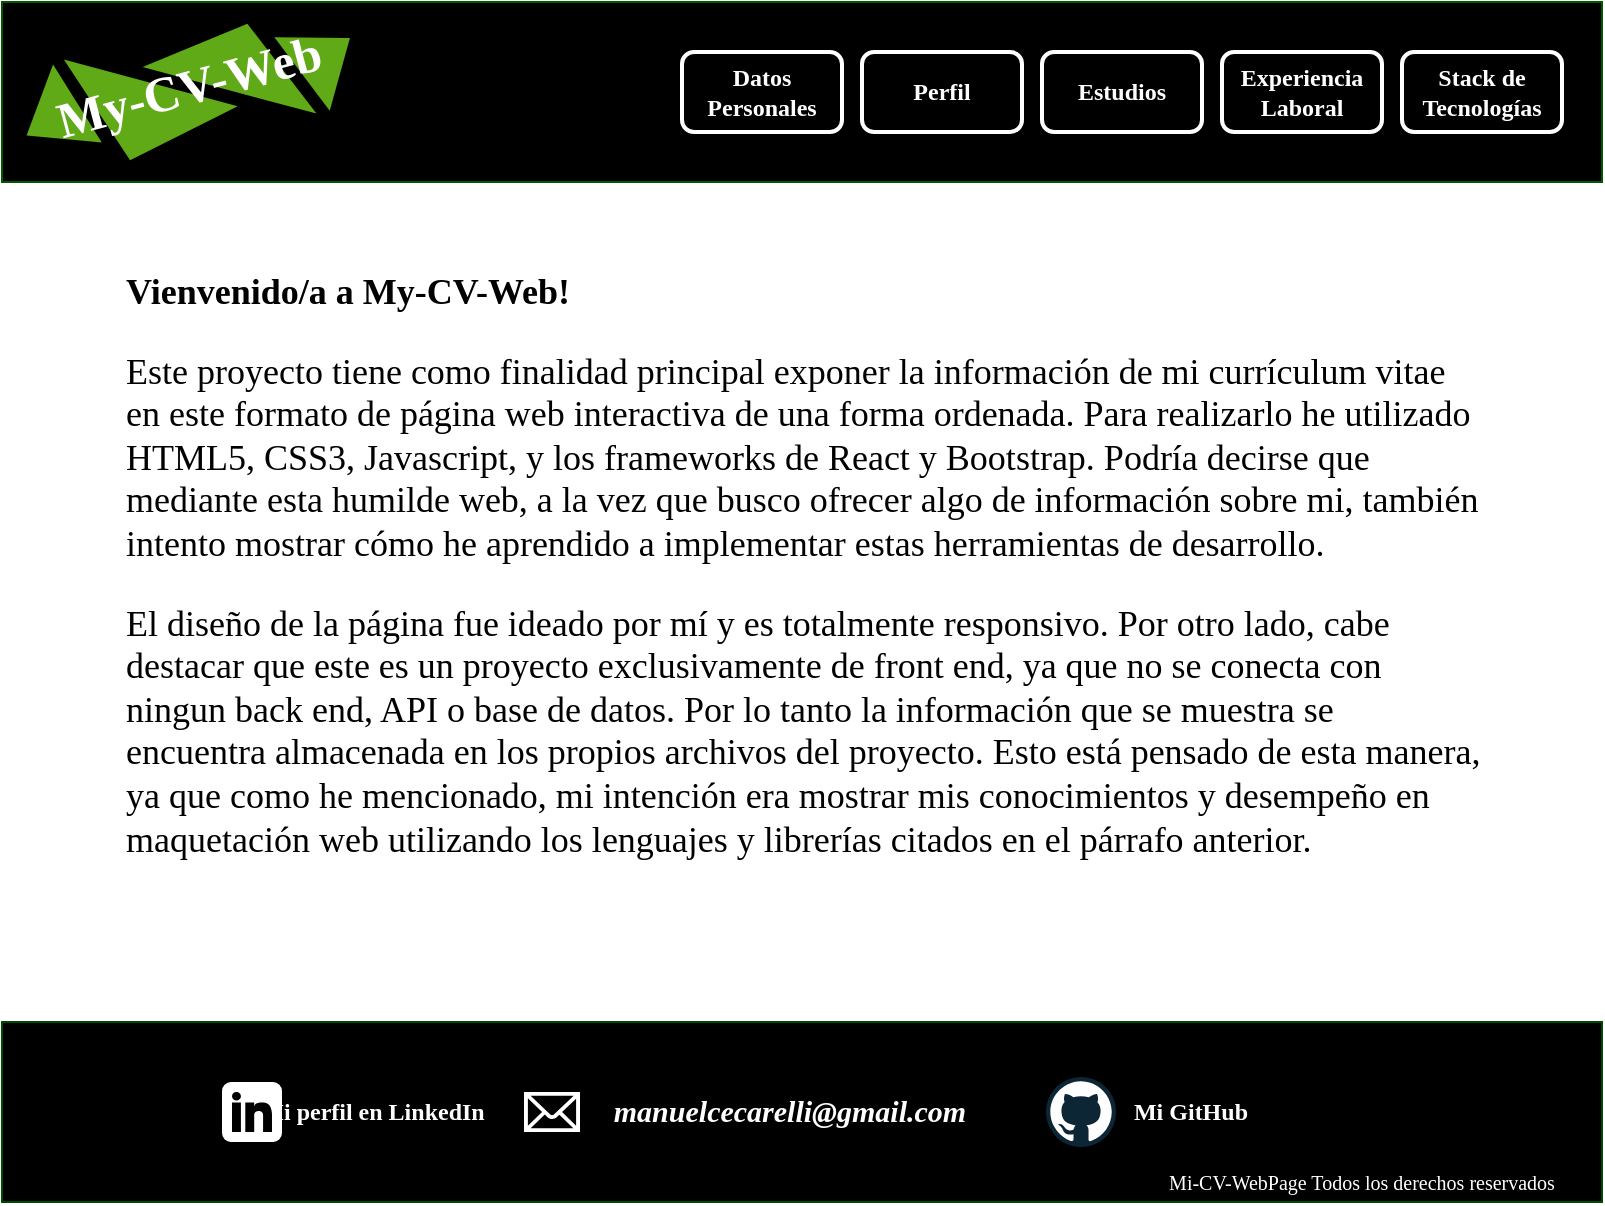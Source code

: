 <mxfile version="24.7.17" pages="6">
  <diagram name="HomePage" id="vdj_Wf2KliEJe224oOAe">
    <mxGraphModel dx="1100" dy="650" grid="1" gridSize="10" guides="1" tooltips="1" connect="1" arrows="1" fold="1" page="1" pageScale="1" pageWidth="800" pageHeight="600" math="0" shadow="0">
      <root>
        <mxCell id="0" />
        <mxCell id="1" parent="0" />
        <mxCell id="nbkv3LNjCoqA7dVcsf3F-15" value="" style="rounded=1;whiteSpace=wrap;html=1;fillColor=default;fontColor=#333333;strokeColor=none;" parent="1" vertex="1">
          <mxGeometry width="800" height="600" as="geometry" />
        </mxCell>
        <mxCell id="nbkv3LNjCoqA7dVcsf3F-1" value="" style="rounded=0;whiteSpace=wrap;html=1;fillColor=#000000;strokeColor=#005700;fontColor=#ffffff;" parent="1" vertex="1">
          <mxGeometry width="800" height="90" as="geometry" />
        </mxCell>
        <mxCell id="nbkv3LNjCoqA7dVcsf3F-2" value="" style="rounded=0;whiteSpace=wrap;html=1;fillColor=#000000;fontColor=#ffffff;strokeColor=#004a00;" parent="1" vertex="1">
          <mxGeometry y="510" width="800" height="90" as="geometry" />
        </mxCell>
        <mxCell id="nbkv3LNjCoqA7dVcsf3F-5" value="Perfil" style="rounded=1;whiteSpace=wrap;html=1;fillColor=#000000;strokeColor=#FFFFFF;fontStyle=1;fontSize=12;fontColor=#FFFFFF;shadow=0;strokeWidth=2;align=center;verticalAlign=middle;fontFamily=Comic Sans MS;" parent="1" vertex="1">
          <mxGeometry x="430" y="25" width="80" height="40" as="geometry" />
        </mxCell>
        <mxCell id="nbkv3LNjCoqA7dVcsf3F-7" value="Estudios" style="rounded=1;whiteSpace=wrap;html=1;fillColor=#000000;strokeColor=#FFFFFF;shadow=0;strokeWidth=2;align=center;verticalAlign=middle;fontFamily=Comic Sans MS;fontSize=12;fontColor=#FFFFFF;fontStyle=1;" parent="1" vertex="1">
          <mxGeometry x="520" y="25" width="80" height="40" as="geometry" />
        </mxCell>
        <mxCell id="nbkv3LNjCoqA7dVcsf3F-8" value="Experiencia Laboral" style="rounded=1;whiteSpace=wrap;html=1;fillColor=#000000;strokeColor=#FFFFFF;shadow=0;strokeWidth=2;align=center;verticalAlign=middle;fontFamily=Comic Sans MS;fontSize=12;fontColor=#FFFFFF;fontStyle=1;" parent="1" vertex="1">
          <mxGeometry x="610" y="25" width="80" height="40" as="geometry" />
        </mxCell>
        <mxCell id="nbkv3LNjCoqA7dVcsf3F-9" value="Stack de Tecnologías" style="rounded=1;whiteSpace=wrap;html=1;fillColor=#000000;strokeColor=#FFFFFF;shadow=0;strokeWidth=2;align=center;verticalAlign=middle;fontFamily=Comic Sans MS;fontSize=12;fontColor=#FFFFFF;fontStyle=1;" parent="1" vertex="1">
          <mxGeometry x="700" y="25" width="80" height="40" as="geometry" />
        </mxCell>
        <mxCell id="nbkv3LNjCoqA7dVcsf3F-13" value="Mi perfil en LinkedIn" style="text;html=1;align=center;verticalAlign=middle;whiteSpace=wrap;rounded=0;fontColor=#FFFFFF;fontStyle=1;fontFamily=Comic Sans MS;" parent="1" vertex="1">
          <mxGeometry x="128" y="540" width="115" height="30" as="geometry" />
        </mxCell>
        <mxCell id="nbkv3LNjCoqA7dVcsf3F-14" value="Datos Personales" style="rounded=1;whiteSpace=wrap;html=1;fillColor=#000000;strokeColor=#FFFFFF;shadow=0;strokeWidth=2;fontColor=#FFFFFF;align=center;verticalAlign=middle;fontFamily=Comic Sans MS;fontSize=12;fontStyle=1;" parent="1" vertex="1">
          <mxGeometry x="340" y="25" width="80" height="40" as="geometry" />
        </mxCell>
        <mxCell id="nbkv3LNjCoqA7dVcsf3F-18" value="&lt;font style=&quot;font-size: 10px;&quot; face=&quot;Comic Sans MS&quot;&gt;Mi-CV-WebPage Todos los derechos reservados&lt;/font&gt;" style="text;html=1;align=center;verticalAlign=middle;whiteSpace=wrap;rounded=0;fontColor=#FFFFFF;fontSize=10;" parent="1" vertex="1">
          <mxGeometry x="560" y="580" width="240" height="20" as="geometry" />
        </mxCell>
        <mxCell id="pDgn8RrVCv1QIOO_gYiv-16" value="&lt;span style=&quot;font-size: 15px; font-style: italic; text-align: left;&quot;&gt;manuelcecarelli@gmail.com&lt;/span&gt;" style="text;html=1;align=center;verticalAlign=middle;whiteSpace=wrap;rounded=0;fontStyle=1;fontSize=14;fontColor=#FFFFFF;fontFamily=Comic Sans MS;" parent="1" vertex="1">
          <mxGeometry x="319" y="540" width="150" height="30" as="geometry" />
        </mxCell>
        <mxCell id="pDgn8RrVCv1QIOO_gYiv-54" value="" style="shape=mxgraph.signs.tech.mail;html=1;pointerEvents=1;fillColor=#FFFFFF;strokeColor=none;verticalLabelPosition=bottom;verticalAlign=top;align=center;" parent="1" vertex="1">
          <mxGeometry x="261" y="545" width="28" height="20" as="geometry" />
        </mxCell>
        <mxCell id="pDgn8RrVCv1QIOO_gYiv-57" value="" style="rounded=1;whiteSpace=wrap;html=1;strokeColor=none;" parent="1" vertex="1">
          <mxGeometry x="110" y="540" width="30" height="30" as="geometry" />
        </mxCell>
        <mxCell id="pDgn8RrVCv1QIOO_gYiv-56" value="" style="dashed=0;outlineConnect=0;html=1;align=center;labelPosition=center;verticalLabelPosition=bottom;verticalAlign=top;shape=mxgraph.weblogos.linkedin;fillColor=#000000;gradientColor=none;fontColor=#FFFFFF;" parent="1" vertex="1">
          <mxGeometry x="115" y="545.0" width="20" height="20" as="geometry" />
        </mxCell>
        <mxCell id="pDgn8RrVCv1QIOO_gYiv-58" value="" style="dashed=0;outlineConnect=0;html=1;align=center;labelPosition=center;verticalLabelPosition=bottom;verticalAlign=top;shape=mxgraph.weblogos.github;fillColor=#99FF99;strokeColor=none;gradientColor=none;fontColor=default;" parent="1" vertex="1">
          <mxGeometry x="522" y="537.5" width="35" height="35" as="geometry" />
        </mxCell>
        <mxCell id="pDgn8RrVCv1QIOO_gYiv-59" value="Mi GitHub" style="text;html=1;align=center;verticalAlign=middle;whiteSpace=wrap;rounded=0;fontColor=#FFFFFF;fontStyle=1;fontFamily=Comic Sans MS;" parent="1" vertex="1">
          <mxGeometry x="537" y="540" width="115" height="30" as="geometry" />
        </mxCell>
        <mxCell id="iNBLGsxZze2PderseHEZ-3" value="&lt;h1 style=&quot;margin-top: 0px; font-size: 18px;&quot;&gt;Vienvenido/a a My-CV-Web!&lt;/h1&gt;&lt;p style=&quot;font-size: 18px;&quot;&gt;Este proyecto tiene como finalidad principal exponer la información de mi currículum vitae en este formato de página web interactiva de una forma ordenada. Para realizarlo he utilizado HTML5, CSS3, Javascript, y los frameworks de React y Bootstrap. Podría decirse que mediante esta humilde web, a la vez que busco ofrecer algo de información sobre mi, también intento mostrar cómo he aprendido a implementar estas herramientas de desarrollo.&lt;/p&gt;&lt;p style=&quot;font-size: 18px;&quot;&gt;El diseño de la página fue ideado por mí y es totalmente responsivo. Por otro lado, cabe destacar que este es un proyecto exclusivamente de front end, ya que no se conecta con ningun back end, API o base de datos. Por lo tanto la información que se muestra se encuentra almacenada en los propios archivos del proyecto. Esto está pensado de esta manera, ya que como he mencionado, mi intención era mostrar mis conocimientos y desempeño en maquetación web utilizando los lenguajes y librerías citados en el párrafo anterior.&lt;br&gt;&lt;br&gt;&lt;/p&gt;" style="text;html=1;whiteSpace=wrap;overflow=hidden;rounded=0;fontFamily=Comic Sans MS;fontColor=#000000;fontSize=18;" parent="1" vertex="1">
          <mxGeometry x="60" y="128" width="680" height="345" as="geometry" />
        </mxCell>
        <mxCell id="iNBLGsxZze2PderseHEZ-4" value="" style="triangle;whiteSpace=wrap;html=1;rotation=15;direction=south;strokeColor=none;fillColor=#60a917;" parent="1" vertex="1">
          <mxGeometry x="24.22" y="39.75" width="90" height="40" as="geometry" />
        </mxCell>
        <mxCell id="iNBLGsxZze2PderseHEZ-5" value="" style="triangle;whiteSpace=wrap;html=1;rotation=195;direction=south;strokeColor=none;fillColor=#60a917;" parent="1" vertex="1">
          <mxGeometry x="73.22" y="10.25" width="90" height="34.5" as="geometry" />
        </mxCell>
        <mxCell id="iNBLGsxZze2PderseHEZ-6" value="" style="triangle;whiteSpace=wrap;html=1;rotation=323;strokeColor=none;fillColor=#60a917;" parent="1" vertex="1">
          <mxGeometry x="146.99" y="4.01" width="30" height="46" as="geometry" />
        </mxCell>
        <mxCell id="iNBLGsxZze2PderseHEZ-7" value="" style="triangle;whiteSpace=wrap;html=1;rotation=148;strokeColor=none;fillColor=#60a917;" parent="1" vertex="1">
          <mxGeometry x="10" y="35.75" width="30" height="46" as="geometry" />
        </mxCell>
        <mxCell id="nbkv3LNjCoqA7dVcsf3F-19" value="My-CV-Web" style="text;align=center;verticalAlign=middle;rounded=0;fontColor=#FFFFFF;fontStyle=1;fontSize=25;rotation=345;labelBorderColor=none;textShadow=0;whiteSpace=wrap;html=1;fontFamily=Comic Sans MS;" parent="1" vertex="1">
          <mxGeometry x="15.29" y="26.84" width="156.56" height="30" as="geometry" />
        </mxCell>
      </root>
    </mxGraphModel>
  </diagram>
  <diagram id="Y1LbjN7XekUaAh2--s9N" name="PersonalData">
    <mxGraphModel dx="1100" dy="650" grid="1" gridSize="10" guides="1" tooltips="1" connect="1" arrows="1" fold="1" page="1" pageScale="1" pageWidth="800" pageHeight="600" math="0" shadow="0">
      <root>
        <mxCell id="0" />
        <mxCell id="1" parent="0" />
        <mxCell id="PyN0-543C15goKwfpfFA-1" value="" style="rounded=1;whiteSpace=wrap;html=1;fillColor=default;fontColor=#333333;strokeColor=none;" vertex="1" parent="1">
          <mxGeometry width="800" height="600" as="geometry" />
        </mxCell>
        <mxCell id="PyN0-543C15goKwfpfFA-2" value="" style="rounded=1;whiteSpace=wrap;html=1;arcSize=5;fillColor=#FFFFFF;strokeColor=none;gradientColor=#000000;gradientDirection=west;rotation=0;" vertex="1" parent="1">
          <mxGeometry x="22.44" y="110" width="777.56" height="380" as="geometry" />
        </mxCell>
        <mxCell id="PyN0-543C15goKwfpfFA-3" value="" style="rounded=0;whiteSpace=wrap;html=1;fillColor=#000000;strokeColor=#005700;fontColor=#ffffff;" vertex="1" parent="1">
          <mxGeometry width="800" height="90" as="geometry" />
        </mxCell>
        <mxCell id="PyN0-543C15goKwfpfFA-4" value="" style="rounded=0;whiteSpace=wrap;html=1;fillColor=#000000;fontColor=#ffffff;strokeColor=#004a00;" vertex="1" parent="1">
          <mxGeometry y="510" width="800" height="90" as="geometry" />
        </mxCell>
        <mxCell id="PyN0-543C15goKwfpfFA-5" value="Perfil" style="rounded=1;whiteSpace=wrap;html=1;fillColor=#000000;strokeColor=#FFFFFF;fontStyle=1;fontSize=12;fontColor=#FFFFFF;shadow=0;strokeWidth=2;align=center;verticalAlign=middle;fontFamily=Comic Sans MS;" vertex="1" parent="1">
          <mxGeometry x="430" y="25" width="80" height="40" as="geometry" />
        </mxCell>
        <mxCell id="PyN0-543C15goKwfpfFA-6" value="Estudios" style="rounded=1;whiteSpace=wrap;html=1;fillColor=#000000;strokeColor=#FFFFFF;shadow=0;strokeWidth=2;align=center;verticalAlign=middle;fontFamily=Comic Sans MS;fontSize=12;fontColor=#FFFFFF;fontStyle=1;" vertex="1" parent="1">
          <mxGeometry x="520" y="25" width="80" height="40" as="geometry" />
        </mxCell>
        <mxCell id="PyN0-543C15goKwfpfFA-7" value="Experiencia Laboral" style="rounded=1;whiteSpace=wrap;html=1;fillColor=#000000;strokeColor=#FFFFFF;shadow=0;strokeWidth=2;align=center;verticalAlign=middle;fontFamily=Comic Sans MS;fontSize=12;fontColor=#FFFFFF;fontStyle=1;" vertex="1" parent="1">
          <mxGeometry x="610" y="25" width="80" height="40" as="geometry" />
        </mxCell>
        <mxCell id="PyN0-543C15goKwfpfFA-8" value="Stack de Tecnologías" style="rounded=1;whiteSpace=wrap;html=1;fillColor=#000000;strokeColor=#FFFFFF;shadow=0;strokeWidth=2;align=center;verticalAlign=middle;fontFamily=Comic Sans MS;fontSize=12;fontColor=#FFFFFF;fontStyle=1;" vertex="1" parent="1">
          <mxGeometry x="700" y="25" width="80" height="40" as="geometry" />
        </mxCell>
        <mxCell id="PyN0-543C15goKwfpfFA-9" value="Mi perfil en LinkedIn" style="text;html=1;align=center;verticalAlign=middle;whiteSpace=wrap;rounded=0;fontColor=#FFFFFF;fontStyle=1;fontFamily=Comic Sans MS;" vertex="1" parent="1">
          <mxGeometry x="128" y="540" width="115" height="30" as="geometry" />
        </mxCell>
        <mxCell id="PyN0-543C15goKwfpfFA-10" value="Datos Personales" style="rounded=1;whiteSpace=wrap;html=1;fillColor=#CCCCCC;strokeColor=#CCCCCC;shadow=0;strokeWidth=2;fontColor=#000000;align=center;verticalAlign=middle;fontFamily=Comic Sans MS;fontSize=12;fontStyle=1;" vertex="1" parent="1">
          <mxGeometry x="340" y="25" width="80" height="40" as="geometry" />
        </mxCell>
        <mxCell id="PyN0-543C15goKwfpfFA-11" value="" style="rounded=1;whiteSpace=wrap;html=1;fillColor=#f5f5f5;fontColor=#333333;strokeColor=#f5f5f5;arcSize=15;" vertex="1" parent="1">
          <mxGeometry x="53" y="135" width="200" height="200" as="geometry" />
        </mxCell>
        <mxCell id="PyN0-543C15goKwfpfFA-12" value="FOTO" style="rounded=1;whiteSpace=wrap;html=1;fontStyle=1;fontSize=14;arcSize=12;strokeColor=#000000;" vertex="1" parent="1">
          <mxGeometry x="63" y="145" width="180" height="180" as="geometry" />
        </mxCell>
        <mxCell id="PyN0-543C15goKwfpfFA-13" value="Manuel Osvaldo Cecarelli" style="text;html=1;align=center;verticalAlign=middle;whiteSpace=wrap;rounded=0;fontStyle=3;fontSize=25;fontColor=#FFFFFF;textShadow=1;fontFamily=Comic Sans MS;" vertex="1" parent="1">
          <mxGeometry x="32.44" y="353" width="235.12" height="40" as="geometry" />
        </mxCell>
        <mxCell id="PyN0-543C15goKwfpfFA-14" value="Desarrollador Full Stack Jr" style="text;html=1;align=center;verticalAlign=middle;whiteSpace=wrap;rounded=0;fontStyle=3;fontSize=20;textShadow=1;fontColor=#FFFFFF;fontFamily=Comic Sans MS;" vertex="1" parent="1">
          <mxGeometry x="79" y="420" width="140" height="30" as="geometry" />
        </mxCell>
        <mxCell id="PyN0-543C15goKwfpfFA-15" value="Fecha de Nacimiento:" style="text;align=left;verticalAlign=middle;rounded=0;fontStyle=3;fontSize=18;fontColor=#FFFFFF;fillColor=none;fillStyle=auto;gradientColor=default;labelBorderColor=none;labelBackgroundColor=none;textShadow=1;whiteSpace=wrap;html=1;spacingTop=0;spacing=2;spacingLeft=0;horizontal=1;fontFamily=Comic Sans MS;" vertex="1" parent="1">
          <mxGeometry x="334" y="133" width="200" height="30" as="geometry" />
        </mxCell>
        <mxCell id="PyN0-543C15goKwfpfFA-16" value="Estado Civil:" style="text;html=1;align=left;verticalAlign=middle;whiteSpace=wrap;rounded=0;fontStyle=3;fontSize=18;fontColor=#FFFFFF;textShadow=1;fontFamily=Comic Sans MS;" vertex="1" parent="1">
          <mxGeometry x="334" y="173" width="120" height="30" as="geometry" />
        </mxCell>
        <mxCell id="PyN0-543C15goKwfpfFA-17" value="Localidad:" style="text;html=1;align=left;verticalAlign=middle;whiteSpace=wrap;rounded=0;fontStyle=3;fontSize=18;fontColor=#FFFFFF;textShadow=1;fontFamily=Comic Sans MS;" vertex="1" parent="1">
          <mxGeometry x="334" y="213" width="110" height="30" as="geometry" />
        </mxCell>
        <mxCell id="PyN0-543C15goKwfpfFA-18" value="Dosponibilidad:" style="text;html=1;align=left;verticalAlign=middle;whiteSpace=wrap;rounded=0;fontStyle=3;fontSize=18;fontColor=#FFFFFF;textShadow=1;fontFamily=Comic Sans MS;" vertex="1" parent="1">
          <mxGeometry x="334" y="253" width="150" height="30" as="geometry" />
        </mxCell>
        <mxCell id="PyN0-543C15goKwfpfFA-19" value="Teléfono:" style="text;html=1;align=left;verticalAlign=middle;whiteSpace=wrap;rounded=0;fontStyle=3;fontSize=18;fontColor=#FFFFFF;textShadow=1;fontFamily=Comic Sans MS;" vertex="1" parent="1">
          <mxGeometry x="334" y="328" width="100" height="30" as="geometry" />
        </mxCell>
        <mxCell id="PyN0-543C15goKwfpfFA-20" value="E-mail:" style="text;html=1;align=left;verticalAlign=middle;whiteSpace=wrap;rounded=0;fontStyle=3;fontSize=18;fontColor=#FFFFFF;textShadow=1;fontFamily=Comic Sans MS;" vertex="1" parent="1">
          <mxGeometry x="334" y="360" width="80" height="30" as="geometry" />
        </mxCell>
        <mxCell id="PyN0-543C15goKwfpfFA-21" value="LinkedIn:" style="text;align=left;verticalAlign=middle;rounded=0;fontStyle=3;fontSize=18;fontColor=#FFFFFF;fillColor=none;fillStyle=auto;gradientColor=default;labelBorderColor=none;labelBackgroundColor=none;textShadow=1;whiteSpace=wrap;html=1;spacingTop=0;spacing=2;spacingLeft=0;horizontal=1;fontFamily=Comic Sans MS;" vertex="1" parent="1">
          <mxGeometry x="334" y="400" width="90" height="30" as="geometry" />
        </mxCell>
        <mxCell id="PyN0-543C15goKwfpfFA-22" value="&lt;span style=&quot;font-size: 15px; font-style: italic; text-align: left;&quot;&gt;manuelcecarelli@gmail.com&lt;/span&gt;" style="text;html=1;align=center;verticalAlign=middle;whiteSpace=wrap;rounded=0;fontStyle=1;fontSize=14;fontColor=#FFFFFF;fontFamily=Comic Sans MS;" vertex="1" parent="1">
          <mxGeometry x="319" y="540" width="150" height="30" as="geometry" />
        </mxCell>
        <mxCell id="PyN0-543C15goKwfpfFA-23" value="" style="rounded=1;whiteSpace=wrap;html=1;arcSize=50;strokeWidth=0;strokeColor=#FFFFFF;opacity=75;" vertex="1" parent="1">
          <mxGeometry x="284" y="130" width="5" height="340" as="geometry" />
        </mxCell>
        <mxCell id="PyN0-543C15goKwfpfFA-24" value="" style="ellipse;whiteSpace=wrap;html=1;aspect=fixed;strokeColor=none;strokeWidth=0;fillColor=#60a917;" vertex="1" parent="1">
          <mxGeometry x="319" y="143" width="10" height="10" as="geometry" />
        </mxCell>
        <mxCell id="PyN0-543C15goKwfpfFA-25" value="" style="ellipse;whiteSpace=wrap;html=1;aspect=fixed;strokeColor=none;strokeWidth=0;fillColor=#60a917;" vertex="1" parent="1">
          <mxGeometry x="319" y="183" width="10" height="10" as="geometry" />
        </mxCell>
        <mxCell id="PyN0-543C15goKwfpfFA-26" value="" style="ellipse;whiteSpace=wrap;html=1;aspect=fixed;strokeColor=none;strokeWidth=0;fillColor=#60a917;" vertex="1" parent="1">
          <mxGeometry x="319" y="223" width="10" height="10" as="geometry" />
        </mxCell>
        <mxCell id="PyN0-543C15goKwfpfFA-27" value="" style="ellipse;whiteSpace=wrap;html=1;aspect=fixed;strokeColor=none;strokeWidth=0;fillColor=#60a917;" vertex="1" parent="1">
          <mxGeometry x="319" y="263" width="10" height="10" as="geometry" />
        </mxCell>
        <mxCell id="PyN0-543C15goKwfpfFA-28" value="" style="ellipse;whiteSpace=wrap;html=1;aspect=fixed;strokeColor=none;strokeWidth=0;fillColor=#60a917;" vertex="1" parent="1">
          <mxGeometry x="319" y="338" width="10" height="10" as="geometry" />
        </mxCell>
        <mxCell id="PyN0-543C15goKwfpfFA-29" value="" style="ellipse;whiteSpace=wrap;html=1;aspect=fixed;strokeColor=none;strokeWidth=0;fillColor=#60a917;" vertex="1" parent="1">
          <mxGeometry x="319" y="370" width="10" height="10" as="geometry" />
        </mxCell>
        <mxCell id="PyN0-543C15goKwfpfFA-30" value="" style="ellipse;whiteSpace=wrap;html=1;aspect=fixed;strokeColor=none;strokeWidth=0;fillColor=#60a917;" vertex="1" parent="1">
          <mxGeometry x="319" y="410" width="10" height="10" as="geometry" />
        </mxCell>
        <mxCell id="PyN0-543C15goKwfpfFA-31" value="GitHub:" style="text;align=left;verticalAlign=middle;rounded=0;fontStyle=3;fontSize=18;fontColor=#FFFFFF;fillColor=none;fillStyle=auto;gradientColor=default;labelBorderColor=none;labelBackgroundColor=none;textShadow=1;whiteSpace=wrap;html=1;spacingTop=0;spacing=2;spacingLeft=0;horizontal=1;fontFamily=Comic Sans MS;" vertex="1" parent="1">
          <mxGeometry x="334" y="440" width="80" height="30" as="geometry" />
        </mxCell>
        <mxCell id="PyN0-543C15goKwfpfFA-32" value="" style="ellipse;whiteSpace=wrap;html=1;aspect=fixed;strokeColor=none;strokeWidth=0;fillColor=#60a917;" vertex="1" parent="1">
          <mxGeometry x="319" y="450" width="10" height="10" as="geometry" />
        </mxCell>
        <mxCell id="PyN0-543C15goKwfpfFA-36" value="06 / 07 / 1991" style="text;html=1;align=left;verticalAlign=middle;whiteSpace=wrap;rounded=0;fontSize=15;fontStyle=3;textShadow=0;fontFamily=Comic Sans MS;" vertex="1" parent="1">
          <mxGeometry x="530" y="134" width="130" height="30" as="geometry" />
        </mxCell>
        <mxCell id="PyN0-543C15goKwfpfFA-37" value="soltero" style="text;html=1;align=left;verticalAlign=middle;whiteSpace=wrap;rounded=0;fontSize=15;fontStyle=3;textShadow=0;fontFamily=Comic Sans MS;" vertex="1" parent="1">
          <mxGeometry x="450" y="173" width="70" height="30" as="geometry" />
        </mxCell>
        <mxCell id="PyN0-543C15goKwfpfFA-38" value="Acebal (CP: 2109), Sta.Fe, Argentina" style="text;html=1;align=left;verticalAlign=middle;whiteSpace=wrap;rounded=0;fontSize=15;fontStyle=3;textShadow=0;fontFamily=Comic Sans MS;" vertex="1" parent="1">
          <mxGeometry x="434" y="213" width="296" height="30" as="geometry" />
        </mxCell>
        <mxCell id="PyN0-543C15goKwfpfFA-39" value="full time" style="text;html=1;align=left;verticalAlign=middle;whiteSpace=wrap;rounded=0;fontSize=15;fontStyle=3;textShadow=0;fontFamily=Comic Sans MS;" vertex="1" parent="1">
          <mxGeometry x="470" y="253" width="120" height="30" as="geometry" />
        </mxCell>
        <mxCell id="PyN0-543C15goKwfpfFA-40" value="+54 9 3469 691185" style="text;html=1;align=left;verticalAlign=middle;whiteSpace=wrap;rounded=0;fontSize=15;fontStyle=3;textShadow=0;fontFamily=Comic Sans MS;" vertex="1" parent="1">
          <mxGeometry x="424" y="328" width="166" height="30" as="geometry" />
        </mxCell>
        <mxCell id="PyN0-543C15goKwfpfFA-41" value="manuelcecarelli@gmail.com" style="text;html=1;align=left;verticalAlign=middle;whiteSpace=wrap;rounded=0;fontSize=15;fontStyle=3;textShadow=0;fontFamily=Comic Sans MS;" vertex="1" parent="1">
          <mxGeometry x="407" y="360" width="200" height="30" as="geometry" />
        </mxCell>
        <mxCell id="PyN0-543C15goKwfpfFA-42" value="&lt;div&gt;https://www.linkedin.com/i&lt;span style=&quot;background-color: initial;&quot;&gt;n/manuel-cecarelli-&lt;/span&gt;&lt;span style=&quot;background-color: initial;&quot;&gt;202060311/&lt;/span&gt;&lt;/div&gt;" style="text;html=1;align=left;verticalAlign=middle;whiteSpace=wrap;rounded=0;fontSize=15;fontStyle=3;textShadow=0;fontFamily=Comic Sans MS;" vertex="1" parent="1">
          <mxGeometry x="424" y="400" width="326" height="30" as="geometry" />
        </mxCell>
        <mxCell id="PyN0-543C15goKwfpfFA-43" value="https://github.com/ManuelCecarelli" style="text;html=1;align=left;verticalAlign=middle;whiteSpace=wrap;rounded=0;fontSize=15;fontStyle=3;textShadow=0;fontFamily=Comic Sans MS;" vertex="1" parent="1">
          <mxGeometry x="410" y="440" width="120" height="30" as="geometry" />
        </mxCell>
        <mxCell id="PyN0-543C15goKwfpfFA-45" value="" style="shape=mxgraph.signs.tech.mail;html=1;pointerEvents=1;fillColor=#FFFFFF;strokeColor=none;verticalLabelPosition=bottom;verticalAlign=top;align=center;" vertex="1" parent="1">
          <mxGeometry x="261" y="545" width="28" height="20" as="geometry" />
        </mxCell>
        <mxCell id="PyN0-543C15goKwfpfFA-46" value="" style="rounded=1;whiteSpace=wrap;html=1;strokeColor=none;" vertex="1" parent="1">
          <mxGeometry x="110" y="540" width="30" height="30" as="geometry" />
        </mxCell>
        <mxCell id="PyN0-543C15goKwfpfFA-47" value="" style="dashed=0;outlineConnect=0;html=1;align=center;labelPosition=center;verticalLabelPosition=bottom;verticalAlign=top;shape=mxgraph.weblogos.linkedin;fillColor=#000000;gradientColor=none;fontColor=#FFFFFF;" vertex="1" parent="1">
          <mxGeometry x="115" y="545.0" width="20" height="20" as="geometry" />
        </mxCell>
        <mxCell id="PyN0-543C15goKwfpfFA-48" value="" style="dashed=0;outlineConnect=0;html=1;align=center;labelPosition=center;verticalLabelPosition=bottom;verticalAlign=top;shape=mxgraph.weblogos.github;fillColor=#99FF99;strokeColor=none;gradientColor=none;fontColor=default;" vertex="1" parent="1">
          <mxGeometry x="522" y="537.5" width="35" height="35" as="geometry" />
        </mxCell>
        <mxCell id="PyN0-543C15goKwfpfFA-49" value="Mi GitHub" style="text;html=1;align=center;verticalAlign=middle;whiteSpace=wrap;rounded=0;fontColor=#FFFFFF;fontStyle=1;fontFamily=Comic Sans MS;" vertex="1" parent="1">
          <mxGeometry x="537" y="540" width="115" height="30" as="geometry" />
        </mxCell>
        <mxCell id="PyN0-543C15goKwfpfFA-50" value="Idiomas:" style="text;html=1;align=left;verticalAlign=middle;whiteSpace=wrap;rounded=0;fontStyle=3;fontSize=18;fontColor=#FFFFFF;textShadow=1;fontFamily=Comic Sans MS;" vertex="1" parent="1">
          <mxGeometry x="334" y="288" width="100" height="40" as="geometry" />
        </mxCell>
        <mxCell id="PyN0-543C15goKwfpfFA-51" value="" style="ellipse;whiteSpace=wrap;html=1;aspect=fixed;strokeColor=none;strokeWidth=0;fillColor=#60a917;" vertex="1" parent="1">
          <mxGeometry x="319" y="303" width="10" height="10" as="geometry" />
        </mxCell>
        <mxCell id="PyN0-543C15goKwfpfFA-52" value="español nativo, inglés intermedio" style="text;html=1;align=left;verticalAlign=middle;whiteSpace=wrap;rounded=0;fontSize=15;fontStyle=3;textShadow=0;fontFamily=Comic Sans MS;" vertex="1" parent="1">
          <mxGeometry x="419" y="293" width="241" height="30" as="geometry" />
        </mxCell>
        <mxCell id="0Sm9YXdg66EWmi3kXIGW-1" value="" style="triangle;whiteSpace=wrap;html=1;rotation=15;direction=south;strokeColor=none;fillColor=#60a917;" vertex="1" parent="1">
          <mxGeometry x="24.22" y="39.75" width="90" height="40" as="geometry" />
        </mxCell>
        <mxCell id="0Sm9YXdg66EWmi3kXIGW-2" value="" style="triangle;whiteSpace=wrap;html=1;rotation=195;direction=south;strokeColor=none;fillColor=#60a917;" vertex="1" parent="1">
          <mxGeometry x="73.22" y="10.25" width="90" height="34.5" as="geometry" />
        </mxCell>
        <mxCell id="0Sm9YXdg66EWmi3kXIGW-3" value="" style="triangle;whiteSpace=wrap;html=1;rotation=323;strokeColor=none;fillColor=#60a917;" vertex="1" parent="1">
          <mxGeometry x="146.99" y="4.01" width="30" height="46" as="geometry" />
        </mxCell>
        <mxCell id="0Sm9YXdg66EWmi3kXIGW-4" value="" style="triangle;whiteSpace=wrap;html=1;rotation=148;strokeColor=none;fillColor=#60a917;" vertex="1" parent="1">
          <mxGeometry x="10" y="35.75" width="30" height="46" as="geometry" />
        </mxCell>
        <mxCell id="0Sm9YXdg66EWmi3kXIGW-5" value="My-CV-Web" style="text;align=center;verticalAlign=middle;rounded=0;fontColor=#FFFFFF;fontStyle=1;fontSize=25;rotation=345;labelBorderColor=none;textShadow=0;whiteSpace=wrap;html=1;fontFamily=Comic Sans MS;" vertex="1" parent="1">
          <mxGeometry x="15.29" y="26.84" width="156.56" height="30" as="geometry" />
        </mxCell>
        <mxCell id="xhVYbboHyIUqr6BWFZ8V-1" value="&lt;font style=&quot;font-size: 10px;&quot; face=&quot;Comic Sans MS&quot;&gt;Mi-CV-WebPage Todos los derechos reservados&lt;/font&gt;" style="text;html=1;align=center;verticalAlign=middle;whiteSpace=wrap;rounded=0;fontColor=#FFFFFF;fontSize=10;" vertex="1" parent="1">
          <mxGeometry x="560" y="580" width="240" height="20" as="geometry" />
        </mxCell>
      </root>
    </mxGraphModel>
  </diagram>
  <diagram id="RGdys-Gya9dPLqYcHyoY" name="Profile">
    <mxGraphModel dx="1100" dy="650" grid="1" gridSize="10" guides="1" tooltips="1" connect="1" arrows="1" fold="1" page="1" pageScale="1" pageWidth="800" pageHeight="600" math="0" shadow="0">
      <root>
        <mxCell id="0" />
        <mxCell id="1" parent="0" />
        <mxCell id="kWCZSA89ow8BaF6yBot8-1" value="" style="rounded=1;whiteSpace=wrap;html=1;fillColor=default;fontColor=#333333;strokeColor=none;" vertex="1" parent="1">
          <mxGeometry width="800" height="600" as="geometry" />
        </mxCell>
        <mxCell id="kWCZSA89ow8BaF6yBot8-2" value="" style="rounded=1;whiteSpace=wrap;html=1;arcSize=5;fillColor=#f5f5f5;strokeColor=#666666;gradientDirection=west;rotation=0;shadow=1;glass=0;perimeterSpacing=0;strokeWidth=2;gradientColor=#b3b3b3;" vertex="1" parent="1">
          <mxGeometry x="21" y="110" width="757.56" height="380" as="geometry" />
        </mxCell>
        <mxCell id="kWCZSA89ow8BaF6yBot8-3" value="" style="ellipse;whiteSpace=wrap;html=1;aspect=fixed;strokeColor=default;strokeWidth=2;fillColor=#c0c0c0;textShadow=1;fillStyle=auto;perimeterSpacing=0;gradientColor=default;" vertex="1" parent="1">
          <mxGeometry x="31" y="122" width="7" height="7" as="geometry" />
        </mxCell>
        <mxCell id="kWCZSA89ow8BaF6yBot8-4" value="" style="ellipse;whiteSpace=wrap;html=1;aspect=fixed;strokeColor=default;strokeWidth=2;fillColor=#c0c0c0;textShadow=1;fillStyle=auto;perimeterSpacing=0;gradientColor=default;" vertex="1" parent="1">
          <mxGeometry x="760" y="470" width="7" height="7" as="geometry" />
        </mxCell>
        <mxCell id="kWCZSA89ow8BaF6yBot8-5" value="" style="ellipse;whiteSpace=wrap;html=1;aspect=fixed;strokeColor=default;strokeWidth=2;fillColor=#c0c0c0;textShadow=1;fillStyle=auto;perimeterSpacing=0;gradientColor=default;" vertex="1" parent="1">
          <mxGeometry x="31" y="470" width="7" height="7" as="geometry" />
        </mxCell>
        <mxCell id="kWCZSA89ow8BaF6yBot8-6" value="" style="ellipse;whiteSpace=wrap;html=1;aspect=fixed;strokeColor=default;strokeWidth=2;fillColor=#c0c0c0;textShadow=1;fillStyle=auto;perimeterSpacing=0;gradientColor=default;" vertex="1" parent="1">
          <mxGeometry x="760" y="122" width="7" height="7" as="geometry" />
        </mxCell>
        <mxCell id="kWCZSA89ow8BaF6yBot8-7" value="" style="rounded=0;whiteSpace=wrap;html=1;fillColor=#000000;strokeColor=#005700;fontColor=#ffffff;" vertex="1" parent="1">
          <mxGeometry width="800" height="90" as="geometry" />
        </mxCell>
        <mxCell id="kWCZSA89ow8BaF6yBot8-8" value="" style="rounded=0;whiteSpace=wrap;html=1;fillColor=#000000;fontColor=#ffffff;strokeColor=#004a00;" vertex="1" parent="1">
          <mxGeometry y="510" width="800" height="90" as="geometry" />
        </mxCell>
        <mxCell id="kWCZSA89ow8BaF6yBot8-9" value="Perfil" style="rounded=1;whiteSpace=wrap;html=1;fillColor=#CCCCCC;strokeColor=#CCCCCC;fontStyle=1;fontSize=12;fontColor=#000000;shadow=0;strokeWidth=2;align=center;verticalAlign=middle;fontFamily=Comic Sans MS;" vertex="1" parent="1">
          <mxGeometry x="430" y="25" width="80" height="40" as="geometry" />
        </mxCell>
        <mxCell id="kWCZSA89ow8BaF6yBot8-10" value="Estudios" style="rounded=1;whiteSpace=wrap;html=1;fillColor=#000000;strokeColor=#FFFFFF;shadow=0;strokeWidth=2;align=center;verticalAlign=middle;fontFamily=Comic Sans MS;fontSize=12;fontColor=#FFFFFF;fontStyle=1;" vertex="1" parent="1">
          <mxGeometry x="520" y="25" width="80" height="40" as="geometry" />
        </mxCell>
        <mxCell id="kWCZSA89ow8BaF6yBot8-11" value="Experiencia Laboral" style="rounded=1;whiteSpace=wrap;html=1;fillColor=#000000;strokeColor=#FFFFFF;shadow=0;strokeWidth=2;align=center;verticalAlign=middle;fontFamily=Comic Sans MS;fontSize=12;fontColor=#FFFFFF;fontStyle=1;" vertex="1" parent="1">
          <mxGeometry x="610" y="25" width="80" height="40" as="geometry" />
        </mxCell>
        <mxCell id="kWCZSA89ow8BaF6yBot8-12" value="Stack de Tecnologías" style="rounded=1;whiteSpace=wrap;html=1;fillColor=#000000;strokeColor=#FFFFFF;shadow=0;strokeWidth=2;align=center;verticalAlign=middle;fontFamily=Comic Sans MS;fontSize=12;fontColor=#FFFFFF;fontStyle=1;" vertex="1" parent="1">
          <mxGeometry x="700" y="25" width="80" height="40" as="geometry" />
        </mxCell>
        <mxCell id="kWCZSA89ow8BaF6yBot8-13" value="Mi perfil en LinkedIn" style="text;html=1;align=center;verticalAlign=middle;whiteSpace=wrap;rounded=0;fontColor=#FFFFFF;fontStyle=1;fontFamily=Comic Sans MS;" vertex="1" parent="1">
          <mxGeometry x="128" y="540" width="115" height="30" as="geometry" />
        </mxCell>
        <mxCell id="kWCZSA89ow8BaF6yBot8-14" value="Datos Personales" style="rounded=1;whiteSpace=wrap;html=1;fillColor=#000000;strokeColor=#FFFFFF;shadow=0;strokeWidth=2;fontColor=#FFFFFF;align=center;verticalAlign=middle;fontFamily=Comic Sans MS;fontSize=12;fontStyle=1;" vertex="1" parent="1">
          <mxGeometry x="340" y="25" width="80" height="40" as="geometry" />
        </mxCell>
        <mxCell id="kWCZSA89ow8BaF6yBot8-16" value="" style="rounded=1;whiteSpace=wrap;html=1;fillColor=#000000;fontColor=#333333;strokeColor=none;arcSize=15;" vertex="1" parent="1">
          <mxGeometry x="489" y="193" width="221" height="200" as="geometry" />
        </mxCell>
        <mxCell id="kWCZSA89ow8BaF6yBot8-17" value="FOTO" style="rounded=1;whiteSpace=wrap;html=1;fontStyle=1;fontSize=14;arcSize=12;strokeColor=#000000;" vertex="1" parent="1">
          <mxGeometry x="499" y="203" width="201" height="180" as="geometry" />
        </mxCell>
        <mxCell id="kWCZSA89ow8BaF6yBot8-18" value="&lt;span style=&quot;font-size: 15px; font-style: italic; text-align: left;&quot;&gt;manuelcecarelli@gmail.com&lt;/span&gt;" style="text;html=1;align=center;verticalAlign=middle;whiteSpace=wrap;rounded=0;fontStyle=1;fontSize=14;fontColor=#FFFFFF;fontFamily=Comic Sans MS;" vertex="1" parent="1">
          <mxGeometry x="319" y="540" width="150" height="30" as="geometry" />
        </mxCell>
        <mxCell id="kWCZSA89ow8BaF6yBot8-19" value="" style="shape=mxgraph.signs.tech.mail;html=1;pointerEvents=1;fillColor=#FFFFFF;strokeColor=none;verticalLabelPosition=bottom;verticalAlign=top;align=center;" vertex="1" parent="1">
          <mxGeometry x="261" y="545" width="28" height="20" as="geometry" />
        </mxCell>
        <mxCell id="kWCZSA89ow8BaF6yBot8-20" value="" style="rounded=1;whiteSpace=wrap;html=1;strokeColor=none;" vertex="1" parent="1">
          <mxGeometry x="110" y="540" width="30" height="30" as="geometry" />
        </mxCell>
        <mxCell id="kWCZSA89ow8BaF6yBot8-21" value="" style="dashed=0;outlineConnect=0;html=1;align=center;labelPosition=center;verticalLabelPosition=bottom;verticalAlign=top;shape=mxgraph.weblogos.linkedin;fillColor=#000000;gradientColor=none;fontColor=#FFFFFF;" vertex="1" parent="1">
          <mxGeometry x="115" y="545.0" width="20" height="20" as="geometry" />
        </mxCell>
        <mxCell id="kWCZSA89ow8BaF6yBot8-22" value="" style="dashed=0;outlineConnect=0;html=1;align=center;labelPosition=center;verticalLabelPosition=bottom;verticalAlign=top;shape=mxgraph.weblogos.github;fillColor=#99FF99;strokeColor=none;gradientColor=none;fontColor=default;" vertex="1" parent="1">
          <mxGeometry x="522" y="537.5" width="35" height="35" as="geometry" />
        </mxCell>
        <mxCell id="kWCZSA89ow8BaF6yBot8-23" value="Mi GitHub" style="text;html=1;align=center;verticalAlign=middle;whiteSpace=wrap;rounded=0;fontColor=#FFFFFF;fontStyle=1;fontFamily=Comic Sans MS;" vertex="1" parent="1">
          <mxGeometry x="537" y="540" width="115" height="30" as="geometry" />
        </mxCell>
        <mxCell id="kWCZSA89ow8BaF6yBot8-24" value="&lt;h1 style=&quot;margin-top: 0px; font-size: 18px;&quot;&gt;Descripción del Perfil&lt;/h1&gt;&lt;p style=&quot;font-size: 18px;&quot;&gt;Lorem ipsum dolor sit amet, consectetur adipisicing elit, sed do eiusmod tempor incididunt ut labore et dolore magna aliqua.&lt;/p&gt;" style="text;html=1;whiteSpace=wrap;overflow=hidden;rounded=0;fontFamily=Comic Sans MS;fontColor=#FFFFFF;fontSize=18;textShadow=1;" vertex="1" parent="1">
          <mxGeometry x="99" y="215" width="350" height="150" as="geometry" />
        </mxCell>
        <mxCell id="kWCZSA89ow8BaF6yBot8-25" value="" style="triangle;whiteSpace=wrap;html=1;rotation=15;direction=south;strokeColor=none;fillColor=#60a917;" vertex="1" parent="1">
          <mxGeometry x="24.22" y="39.75" width="90" height="40" as="geometry" />
        </mxCell>
        <mxCell id="kWCZSA89ow8BaF6yBot8-26" value="" style="triangle;whiteSpace=wrap;html=1;rotation=195;direction=south;strokeColor=none;fillColor=#60a917;" vertex="1" parent="1">
          <mxGeometry x="73.22" y="10.25" width="90" height="34.5" as="geometry" />
        </mxCell>
        <mxCell id="kWCZSA89ow8BaF6yBot8-27" value="" style="triangle;whiteSpace=wrap;html=1;rotation=323;strokeColor=none;fillColor=#60a917;" vertex="1" parent="1">
          <mxGeometry x="146.99" y="4.01" width="30" height="46" as="geometry" />
        </mxCell>
        <mxCell id="kWCZSA89ow8BaF6yBot8-28" value="" style="triangle;whiteSpace=wrap;html=1;rotation=148;strokeColor=none;fillColor=#60a917;" vertex="1" parent="1">
          <mxGeometry x="10" y="35.75" width="30" height="46" as="geometry" />
        </mxCell>
        <mxCell id="kWCZSA89ow8BaF6yBot8-29" value="My-CV-Web" style="text;align=center;verticalAlign=middle;rounded=0;fontColor=#FFFFFF;fontStyle=1;fontSize=25;rotation=345;labelBorderColor=none;textShadow=0;whiteSpace=wrap;html=1;fontFamily=Comic Sans MS;" vertex="1" parent="1">
          <mxGeometry x="15.29" y="26.84" width="156.56" height="30" as="geometry" />
        </mxCell>
        <mxCell id="psPMIftWXfAPxjuZF2uC-1" value="&lt;font style=&quot;font-size: 10px;&quot; face=&quot;Comic Sans MS&quot;&gt;Mi-CV-WebPage Todos los derechos reservados&lt;/font&gt;" style="text;html=1;align=center;verticalAlign=middle;whiteSpace=wrap;rounded=0;fontColor=#FFFFFF;fontSize=10;" vertex="1" parent="1">
          <mxGeometry x="560" y="580" width="240" height="20" as="geometry" />
        </mxCell>
      </root>
    </mxGraphModel>
  </diagram>
  <diagram id="5r2Mw7ya1czkKvkOC_TK" name="Education">
    <mxGraphModel dx="1100" dy="650" grid="1" gridSize="10" guides="1" tooltips="1" connect="1" arrows="1" fold="1" page="1" pageScale="1" pageWidth="800" pageHeight="600" math="0" shadow="0">
      <root>
        <mxCell id="0" />
        <mxCell id="1" parent="0" />
        <mxCell id="-gg2h3Hve7BxgBzWTO5S-1" value="" style="rounded=1;whiteSpace=wrap;html=1;fillColor=default;fontColor=#333333;strokeColor=none;" vertex="1" parent="1">
          <mxGeometry width="800" height="600" as="geometry" />
        </mxCell>
        <mxCell id="-gg2h3Hve7BxgBzWTO5S-2" value="" style="rounded=1;whiteSpace=wrap;html=1;arcSize=5;fillColor=#FFFFFF;strokeColor=none;gradientColor=#000000;gradientDirection=west;rotation=0;" vertex="1" parent="1">
          <mxGeometry x="22.44" y="110" width="777.56" height="380" as="geometry" />
        </mxCell>
        <mxCell id="-gg2h3Hve7BxgBzWTO5S-3" value="" style="rounded=0;whiteSpace=wrap;html=1;fillColor=#000000;strokeColor=#005700;fontColor=#ffffff;" vertex="1" parent="1">
          <mxGeometry width="800" height="90" as="geometry" />
        </mxCell>
        <mxCell id="-gg2h3Hve7BxgBzWTO5S-4" value="" style="rounded=0;whiteSpace=wrap;html=1;fillColor=#000000;fontColor=#ffffff;strokeColor=#004a00;" vertex="1" parent="1">
          <mxGeometry y="510" width="800" height="90" as="geometry" />
        </mxCell>
        <mxCell id="-gg2h3Hve7BxgBzWTO5S-5" value="Perfil" style="rounded=1;whiteSpace=wrap;html=1;fillColor=#000000;strokeColor=#FFFFFF;fontStyle=1;fontSize=13;fontColor=#FFFFFF;shadow=0;strokeWidth=2;align=center;verticalAlign=middle;fontFamily=Comic Sans MS;" vertex="1" parent="1">
          <mxGeometry x="430" y="25" width="80" height="40" as="geometry" />
        </mxCell>
        <mxCell id="-gg2h3Hve7BxgBzWTO5S-6" value="Estudios" style="rounded=1;whiteSpace=wrap;html=1;fillColor=#CCCCCC;strokeColor=#CCCCCC;shadow=0;strokeWidth=2;align=center;verticalAlign=middle;fontFamily=Comic Sans MS;fontSize=13;fontColor=#000000;fontStyle=1;" vertex="1" parent="1">
          <mxGeometry x="520" y="25" width="80" height="40" as="geometry" />
        </mxCell>
        <mxCell id="-gg2h3Hve7BxgBzWTO5S-7" value="Experiencia Laboral" style="rounded=1;whiteSpace=wrap;html=1;fillColor=#000000;strokeColor=#FFFFFF;shadow=0;strokeWidth=2;align=center;verticalAlign=middle;fontFamily=Comic Sans MS;fontSize=13;fontColor=#FFFFFF;fontStyle=1;" vertex="1" parent="1">
          <mxGeometry x="610" y="25" width="80" height="40" as="geometry" />
        </mxCell>
        <mxCell id="-gg2h3Hve7BxgBzWTO5S-8" value="Stack de Tecnologías" style="rounded=1;whiteSpace=wrap;html=1;fillColor=#000000;strokeColor=#FFFFFF;shadow=0;strokeWidth=2;align=center;verticalAlign=middle;fontFamily=Comic Sans MS;fontSize=13;fontColor=#FFFFFF;fontStyle=1;" vertex="1" parent="1">
          <mxGeometry x="700" y="25" width="80" height="40" as="geometry" />
        </mxCell>
        <mxCell id="-gg2h3Hve7BxgBzWTO5S-9" value="Mi perfil en LinkedIn" style="text;html=1;align=center;verticalAlign=middle;whiteSpace=wrap;rounded=0;fontColor=#FFFFFF;fontStyle=1;fontFamily=Comic Sans MS;fontSize=13;" vertex="1" parent="1">
          <mxGeometry x="137" y="540" width="115" height="30" as="geometry" />
        </mxCell>
        <mxCell id="-gg2h3Hve7BxgBzWTO5S-10" value="Datos Personales" style="rounded=1;whiteSpace=wrap;html=1;fillColor=#000000;strokeColor=#FFFFFF;shadow=0;strokeWidth=2;fontColor=#FFFFFF;align=center;verticalAlign=middle;fontFamily=Comic Sans MS;fontSize=13;fontStyle=1;" vertex="1" parent="1">
          <mxGeometry x="340" y="25" width="80" height="40" as="geometry" />
        </mxCell>
        <mxCell id="-gg2h3Hve7BxgBzWTO5S-11" value="&lt;span style=&quot;font-size: 13px; font-style: italic; text-align: left;&quot;&gt;manuelcecarelli@gmail.com&lt;/span&gt;" style="text;html=1;align=center;verticalAlign=middle;whiteSpace=wrap;rounded=0;fontStyle=1;fontSize=13;fontColor=#FFFFFF;fontFamily=Comic Sans MS;" vertex="1" parent="1">
          <mxGeometry x="328" y="540" width="150" height="30" as="geometry" />
        </mxCell>
        <mxCell id="-gg2h3Hve7BxgBzWTO5S-12" value="" style="shape=mxgraph.signs.tech.mail;html=1;pointerEvents=1;fillColor=#FFFFFF;strokeColor=none;verticalLabelPosition=bottom;verticalAlign=top;align=center;" vertex="1" parent="1">
          <mxGeometry x="280" y="545" width="28" height="20" as="geometry" />
        </mxCell>
        <mxCell id="-gg2h3Hve7BxgBzWTO5S-13" value="" style="rounded=1;whiteSpace=wrap;html=1;strokeColor=none;" vertex="1" parent="1">
          <mxGeometry x="119" y="540" width="30" height="30" as="geometry" />
        </mxCell>
        <mxCell id="-gg2h3Hve7BxgBzWTO5S-14" value="" style="dashed=0;outlineConnect=0;html=1;align=center;labelPosition=center;verticalLabelPosition=bottom;verticalAlign=top;shape=mxgraph.weblogos.linkedin;fillColor=#000000;gradientColor=none;fontColor=#FFFFFF;" vertex="1" parent="1">
          <mxGeometry x="124" y="545.0" width="20" height="20" as="geometry" />
        </mxCell>
        <mxCell id="-gg2h3Hve7BxgBzWTO5S-15" value="" style="dashed=0;outlineConnect=0;html=1;align=center;labelPosition=center;verticalLabelPosition=bottom;verticalAlign=top;shape=mxgraph.weblogos.github;fillColor=#99FF99;strokeColor=none;gradientColor=none;fontColor=default;" vertex="1" parent="1">
          <mxGeometry x="531" y="537.5" width="35" height="35" as="geometry" />
        </mxCell>
        <mxCell id="-gg2h3Hve7BxgBzWTO5S-16" value="Código en GitHub" style="text;html=1;align=center;verticalAlign=middle;whiteSpace=wrap;rounded=0;fontColor=#FFFFFF;fontStyle=1;fontFamily=Comic Sans MS;fontSize=13;" vertex="1" parent="1">
          <mxGeometry x="566" y="540" width="115" height="30" as="geometry" />
        </mxCell>
        <mxCell id="-gg2h3Hve7BxgBzWTO5S-17" value="&lt;h1 style=&quot;margin-top: 0px; font-size: 18px;&quot;&gt;Formación Académica:&lt;/h1&gt;&lt;p style=&quot;font-size: 18px;&quot;&gt;Lorem ipsum dolor sit amet, consectetur adipisicing elit, sed do eiusmod tempor incididunt ut labore et dolore magna aliqua.&amp;nbsp;&lt;span style=&quot;background-color: initial;&quot;&gt;Lorem ipsum dolor sit amet, consectetur adipisicing elit, sed do eiusmod tempor incididunt ut labore et dolore magna aliqua.&lt;/span&gt;&lt;/p&gt;" style="text;html=1;whiteSpace=wrap;overflow=hidden;rounded=0;fontFamily=Comic Sans MS;fontColor=#FFFFFF;fontSize=18;" vertex="1" parent="1">
          <mxGeometry x="320" y="200" width="350" height="225" as="geometry" />
        </mxCell>
        <mxCell id="-gg2h3Hve7BxgBzWTO5S-18" value="" style="triangle;whiteSpace=wrap;html=1;rotation=15;direction=south;strokeColor=none;fillColor=#60a917;" vertex="1" parent="1">
          <mxGeometry x="24.22" y="39.75" width="90" height="40" as="geometry" />
        </mxCell>
        <mxCell id="-gg2h3Hve7BxgBzWTO5S-19" value="" style="triangle;whiteSpace=wrap;html=1;rotation=195;direction=south;strokeColor=none;fillColor=#60a917;" vertex="1" parent="1">
          <mxGeometry x="73.22" y="10.25" width="90" height="34.5" as="geometry" />
        </mxCell>
        <mxCell id="-gg2h3Hve7BxgBzWTO5S-20" value="" style="triangle;whiteSpace=wrap;html=1;rotation=323;strokeColor=none;fillColor=#60a917;" vertex="1" parent="1">
          <mxGeometry x="146.99" y="4.01" width="30" height="46" as="geometry" />
        </mxCell>
        <mxCell id="-gg2h3Hve7BxgBzWTO5S-21" value="" style="triangle;whiteSpace=wrap;html=1;rotation=148;strokeColor=none;fillColor=#60a917;" vertex="1" parent="1">
          <mxGeometry x="10" y="35.75" width="30" height="46" as="geometry" />
        </mxCell>
        <mxCell id="-gg2h3Hve7BxgBzWTO5S-22" value="My-CV-Web" style="text;align=center;verticalAlign=middle;rounded=0;fontColor=#FFFFFF;fontStyle=1;fontSize=25;rotation=345;labelBorderColor=none;textShadow=0;whiteSpace=wrap;html=1;fontFamily=Comic Sans MS;" vertex="1" parent="1">
          <mxGeometry x="15.29" y="26.84" width="156.56" height="30" as="geometry" />
        </mxCell>
        <mxCell id="-gg2h3Hve7BxgBzWTO5S-23" value="Fundamentos de la Programación" style="rounded=1;whiteSpace=wrap;html=1;fillColor=#000000;strokeColor=#FFFFFF;fontStyle=1;fontSize=13;fontColor=#FFFFFF;shadow=0;strokeWidth=2;align=center;verticalAlign=middle;fontFamily=Comic Sans MS;" vertex="1" parent="1">
          <mxGeometry x="63" y="125" width="180" height="50" as="geometry" />
        </mxCell>
        <mxCell id="-gg2h3Hve7BxgBzWTO5S-24" value="Fundamentos de las Bases de Datos" style="rounded=1;whiteSpace=wrap;html=1;fillColor=#000000;strokeColor=#FFFFFF;fontStyle=1;fontSize=13;fontColor=#FFFFFF;shadow=0;strokeWidth=2;align=center;verticalAlign=middle;fontFamily=Comic Sans MS;" vertex="1" parent="1">
          <mxGeometry x="63.0" y="185" width="180" height="50" as="geometry" />
        </mxCell>
        <mxCell id="-gg2h3Hve7BxgBzWTO5S-25" value="Fundamentos de Bases de Datos - Avanzado" style="rounded=1;whiteSpace=wrap;html=1;fillColor=#000000;strokeColor=#FFFFFF;fontStyle=1;fontSize=13;fontColor=#FFFFFF;shadow=0;strokeWidth=2;align=center;verticalAlign=middle;fontFamily=Comic Sans MS;" vertex="1" parent="1">
          <mxGeometry x="63.0" y="245" width="180" height="50" as="geometry" />
        </mxCell>
        <mxCell id="-gg2h3Hve7BxgBzWTO5S-26" value="Diplomatura en Programación .NET" style="rounded=1;whiteSpace=wrap;html=1;fillColor=#000000;strokeColor=#FFFFFF;fontStyle=1;fontSize=13;fontColor=#FFFFFF;shadow=0;strokeWidth=2;align=center;verticalAlign=middle;fontFamily=Comic Sans MS;" vertex="1" parent="1">
          <mxGeometry x="63.0" y="305" width="180" height="50" as="geometry" />
        </mxCell>
        <mxCell id="-gg2h3Hve7BxgBzWTO5S-27" value="Programación en Base de Datos Oracle - Lengueja PL-SQL" style="rounded=1;whiteSpace=wrap;html=1;fillColor=#000000;strokeColor=#FFFFFF;fontStyle=1;fontSize=13;fontColor=#FFFFFF;shadow=0;strokeWidth=2;align=center;verticalAlign=middle;fontFamily=Comic Sans MS;" vertex="1" parent="1">
          <mxGeometry x="63.0" y="365" width="180" height="50" as="geometry" />
        </mxCell>
        <mxCell id="-gg2h3Hve7BxgBzWTO5S-28" value="Tecnicatura Universitaria en Programación" style="rounded=1;whiteSpace=wrap;html=1;fillColor=#000000;strokeColor=#FFFFFF;fontStyle=1;fontSize=13;fontColor=#FFFFFF;shadow=0;strokeWidth=2;align=center;verticalAlign=middle;fontFamily=Comic Sans MS;" vertex="1" parent="1">
          <mxGeometry x="63.0" y="425" width="180" height="50" as="geometry" />
        </mxCell>
      </root>
    </mxGraphModel>
  </diagram>
  <diagram id="VAtpWmsIFu_C7f3DbCOL" name="W.Experience">
    <mxGraphModel dx="1100" dy="650" grid="1" gridSize="10" guides="1" tooltips="1" connect="1" arrows="1" fold="1" page="1" pageScale="1" pageWidth="800" pageHeight="600" math="0" shadow="0">
      <root>
        <mxCell id="0" />
        <mxCell id="1" parent="0" />
        <mxCell id="_SKKVT72WDnNBHu-dwau-1" value="" style="rounded=1;whiteSpace=wrap;html=1;fillColor=default;fontColor=#333333;strokeColor=none;" vertex="1" parent="1">
          <mxGeometry width="800" height="600" as="geometry" />
        </mxCell>
        <mxCell id="_SKKVT72WDnNBHu-dwau-2" value="" style="rounded=1;whiteSpace=wrap;html=1;arcSize=5;fillColor=#FFFFFF;strokeColor=none;gradientColor=#000000;gradientDirection=west;rotation=0;" vertex="1" parent="1">
          <mxGeometry x="15.29" y="110" width="777.56" height="380" as="geometry" />
        </mxCell>
        <mxCell id="_SKKVT72WDnNBHu-dwau-3" value="" style="rounded=0;whiteSpace=wrap;html=1;fillColor=#000000;strokeColor=#005700;fontColor=#ffffff;" vertex="1" parent="1">
          <mxGeometry width="800" height="90" as="geometry" />
        </mxCell>
        <mxCell id="_SKKVT72WDnNBHu-dwau-4" value="" style="rounded=0;whiteSpace=wrap;html=1;fillColor=#000000;fontColor=#ffffff;strokeColor=#004a00;" vertex="1" parent="1">
          <mxGeometry y="510" width="800" height="90" as="geometry" />
        </mxCell>
        <mxCell id="_SKKVT72WDnNBHu-dwau-5" value="Perfil" style="rounded=1;whiteSpace=wrap;html=1;fillColor=#CCCCCC;strokeColor=#CCCCCC;fontStyle=1;fontSize=12;fontColor=#000000;shadow=0;strokeWidth=2;align=center;verticalAlign=middle;fontFamily=Comic Sans MS;" vertex="1" parent="1">
          <mxGeometry x="430" y="25" width="80" height="40" as="geometry" />
        </mxCell>
        <mxCell id="_SKKVT72WDnNBHu-dwau-6" value="Estudios" style="rounded=1;whiteSpace=wrap;html=1;fillColor=#000000;strokeColor=#FFFFFF;shadow=0;strokeWidth=2;align=center;verticalAlign=middle;fontFamily=Comic Sans MS;fontSize=12;fontColor=#FFFFFF;fontStyle=1;" vertex="1" parent="1">
          <mxGeometry x="520" y="25" width="80" height="40" as="geometry" />
        </mxCell>
        <mxCell id="_SKKVT72WDnNBHu-dwau-7" value="Experiencia Laboral" style="rounded=1;whiteSpace=wrap;html=1;fillColor=#000000;strokeColor=#FFFFFF;shadow=0;strokeWidth=2;align=center;verticalAlign=middle;fontFamily=Comic Sans MS;fontSize=12;fontColor=#FFFFFF;fontStyle=1;" vertex="1" parent="1">
          <mxGeometry x="610" y="25" width="80" height="40" as="geometry" />
        </mxCell>
        <mxCell id="_SKKVT72WDnNBHu-dwau-8" value="Stack de Tecnologías" style="rounded=1;whiteSpace=wrap;html=1;fillColor=#000000;strokeColor=#FFFFFF;shadow=0;strokeWidth=2;align=center;verticalAlign=middle;fontFamily=Comic Sans MS;fontSize=12;fontColor=#FFFFFF;fontStyle=1;" vertex="1" parent="1">
          <mxGeometry x="700" y="25" width="80" height="40" as="geometry" />
        </mxCell>
        <mxCell id="_SKKVT72WDnNBHu-dwau-9" value="Mi perfil en LinkedIn" style="text;html=1;align=center;verticalAlign=middle;whiteSpace=wrap;rounded=0;fontColor=#FFFFFF;fontStyle=1;fontFamily=Comic Sans MS;" vertex="1" parent="1">
          <mxGeometry x="128" y="540" width="115" height="30" as="geometry" />
        </mxCell>
        <mxCell id="_SKKVT72WDnNBHu-dwau-10" value="Datos Personales" style="rounded=1;whiteSpace=wrap;html=1;fillColor=#000000;strokeColor=#FFFFFF;shadow=0;strokeWidth=2;fontColor=#FFFFFF;align=center;verticalAlign=middle;fontFamily=Comic Sans MS;fontSize=12;fontStyle=1;" vertex="1" parent="1">
          <mxGeometry x="340" y="25" width="80" height="40" as="geometry" />
        </mxCell>
        <mxCell id="_SKKVT72WDnNBHu-dwau-11" value="&lt;font face=&quot;Comic Sans MS&quot;&gt;Mi-CV-Web Todos los derechos reservados&lt;/font&gt;" style="text;html=1;align=center;verticalAlign=middle;whiteSpace=wrap;rounded=0;fontColor=#FFFFFF;" vertex="1" parent="1">
          <mxGeometry x="540" y="570" width="250" height="30" as="geometry" />
        </mxCell>
        <mxCell id="_SKKVT72WDnNBHu-dwau-12" value="&lt;span style=&quot;font-size: 15px; font-style: italic; text-align: left;&quot;&gt;manuelcecarelli@gmail.com&lt;/span&gt;" style="text;html=1;align=center;verticalAlign=middle;whiteSpace=wrap;rounded=0;fontStyle=1;fontSize=14;fontColor=#FFFFFF;fontFamily=Comic Sans MS;" vertex="1" parent="1">
          <mxGeometry x="319" y="540" width="150" height="30" as="geometry" />
        </mxCell>
        <mxCell id="_SKKVT72WDnNBHu-dwau-13" value="" style="shape=mxgraph.signs.tech.mail;html=1;pointerEvents=1;fillColor=#FFFFFF;strokeColor=none;verticalLabelPosition=bottom;verticalAlign=top;align=center;" vertex="1" parent="1">
          <mxGeometry x="261" y="545" width="28" height="20" as="geometry" />
        </mxCell>
        <mxCell id="_SKKVT72WDnNBHu-dwau-14" value="" style="rounded=1;whiteSpace=wrap;html=1;strokeColor=none;" vertex="1" parent="1">
          <mxGeometry x="110" y="540" width="30" height="30" as="geometry" />
        </mxCell>
        <mxCell id="_SKKVT72WDnNBHu-dwau-15" value="" style="dashed=0;outlineConnect=0;html=1;align=center;labelPosition=center;verticalLabelPosition=bottom;verticalAlign=top;shape=mxgraph.weblogos.linkedin;fillColor=#000000;gradientColor=none;fontColor=#FFFFFF;" vertex="1" parent="1">
          <mxGeometry x="115" y="545.0" width="20" height="20" as="geometry" />
        </mxCell>
        <mxCell id="_SKKVT72WDnNBHu-dwau-16" value="" style="dashed=0;outlineConnect=0;html=1;align=center;labelPosition=center;verticalLabelPosition=bottom;verticalAlign=top;shape=mxgraph.weblogos.github;fillColor=#99FF99;strokeColor=none;gradientColor=none;fontColor=default;" vertex="1" parent="1">
          <mxGeometry x="522" y="537.5" width="35" height="35" as="geometry" />
        </mxCell>
        <mxCell id="_SKKVT72WDnNBHu-dwau-17" value="Mi GitHub" style="text;html=1;align=center;verticalAlign=middle;whiteSpace=wrap;rounded=0;fontColor=#FFFFFF;fontStyle=1;fontFamily=Comic Sans MS;" vertex="1" parent="1">
          <mxGeometry x="537" y="540" width="115" height="30" as="geometry" />
        </mxCell>
        <mxCell id="_SKKVT72WDnNBHu-dwau-18" value="" style="triangle;whiteSpace=wrap;html=1;rotation=15;direction=south;strokeColor=none;fillColor=#60a917;" vertex="1" parent="1">
          <mxGeometry x="24.22" y="39.75" width="90" height="40" as="geometry" />
        </mxCell>
        <mxCell id="_SKKVT72WDnNBHu-dwau-19" value="" style="triangle;whiteSpace=wrap;html=1;rotation=195;direction=south;strokeColor=none;fillColor=#60a917;" vertex="1" parent="1">
          <mxGeometry x="73.22" y="10.25" width="90" height="34.5" as="geometry" />
        </mxCell>
        <mxCell id="_SKKVT72WDnNBHu-dwau-20" value="" style="triangle;whiteSpace=wrap;html=1;rotation=323;strokeColor=none;fillColor=#60a917;" vertex="1" parent="1">
          <mxGeometry x="146.99" y="4.01" width="30" height="46" as="geometry" />
        </mxCell>
        <mxCell id="_SKKVT72WDnNBHu-dwau-21" value="" style="triangle;whiteSpace=wrap;html=1;rotation=148;strokeColor=none;fillColor=#60a917;" vertex="1" parent="1">
          <mxGeometry x="10" y="35.75" width="30" height="46" as="geometry" />
        </mxCell>
        <mxCell id="_SKKVT72WDnNBHu-dwau-22" value="My-CV-Web" style="text;align=center;verticalAlign=middle;rounded=0;fontColor=#FFFFFF;fontStyle=1;fontSize=25;rotation=345;labelBorderColor=none;textShadow=0;whiteSpace=wrap;html=1;fontFamily=Comic Sans MS;" vertex="1" parent="1">
          <mxGeometry x="15.29" y="26.84" width="156.56" height="30" as="geometry" />
        </mxCell>
        <mxCell id="_SKKVT72WDnNBHu-dwau-23" value="# - Experiencia Laboral - #" style="text;html=1;align=center;verticalAlign=middle;whiteSpace=wrap;rounded=0;fontColor=#FFFFFF;fontSize=18;fontFamily=Comic Sans MS;" vertex="1" parent="1">
          <mxGeometry x="275" y="130" width="250" height="30" as="geometry" />
        </mxCell>
        <mxCell id="_SKKVT72WDnNBHu-dwau-24" value="&lt;div style=&quot;font-size: 15px;&quot;&gt;- Nombre de la compañía: Stafforte Hector Daniel&lt;/div&gt;&lt;div style=&quot;font-size: 15px;&quot;&gt;(Calzados Pachorra)&lt;/div&gt;&lt;div style=&quot;font-size: 15px;&quot;&gt;- Fecha de inicio: abril de 2014 – Fecha de finalización:&lt;/div&gt;&lt;div style=&quot;font-size: 15px;&quot;&gt;junio de 2023.&lt;/div&gt;&lt;div style=&quot;font-size: 15px;&quot;&gt;- Puesto: Administrativo.&lt;/div&gt;" style="text;html=1;align=left;verticalAlign=middle;whiteSpace=wrap;rounded=0;fontColor=#FFFFFF;fontFamily=Comic Sans MS;fontSize=15;" vertex="1" parent="1">
          <mxGeometry x="205" y="200" width="390" height="100" as="geometry" />
        </mxCell>
        <mxCell id="_SKKVT72WDnNBHu-dwau-25" value="&lt;div style=&quot;font-size: 15px;&quot;&gt;- Nombre de la compañía: Ninguno.&lt;/div&gt;&lt;div style=&quot;font-size: 15px;&quot;&gt;- Fecha de inicio: enero 2024 – Fecha de finalización:&lt;/div&gt;&lt;div style=&quot;font-size: 15px;&quot;&gt;hasta la actualidad.&lt;/div&gt;&lt;div style=&quot;font-size: 15px;&quot;&gt;- Puesto: Front-End Developer Freelancer.&lt;/div&gt;" style="text;html=1;align=left;verticalAlign=middle;whiteSpace=wrap;rounded=0;fontColor=#FFFFFF;fontFamily=Comic Sans MS;fontSize=15;" vertex="1" parent="1">
          <mxGeometry x="205" y="340" width="390" height="100" as="geometry" />
        </mxCell>
        <mxCell id="_SKKVT72WDnNBHu-dwau-26" value="-----------------------------------------------------------------------------------" style="text;html=1;align=center;verticalAlign=middle;whiteSpace=wrap;rounded=0;fontFamily=Comic Sans MS;fontSize=15;fontColor=#FFFFFF;" vertex="1" parent="1">
          <mxGeometry x="138" y="300" width="525" height="30" as="geometry" />
        </mxCell>
        <mxCell id="_SKKVT72WDnNBHu-dwau-27" value="-----------------------------------------------------------------------------------" style="text;html=1;align=center;verticalAlign=middle;whiteSpace=wrap;rounded=0;fontFamily=Comic Sans MS;fontSize=15;fontColor=#FFFFFF;" vertex="1" parent="1">
          <mxGeometry x="138" y="160" width="525" height="30" as="geometry" />
        </mxCell>
        <mxCell id="_SKKVT72WDnNBHu-dwau-28" value="" style="verticalLabelPosition=bottom;verticalAlign=top;html=1;shape=mxgraph.basic.star;strokeColor=none;" vertex="1" parent="1">
          <mxGeometry x="150" y="235" width="30" height="30" as="geometry" />
        </mxCell>
        <mxCell id="_SKKVT72WDnNBHu-dwau-29" value="" style="verticalLabelPosition=bottom;verticalAlign=top;html=1;shape=mxgraph.basic.star;strokeColor=none;" vertex="1" parent="1">
          <mxGeometry x="150" y="375" width="30" height="30" as="geometry" />
        </mxCell>
      </root>
    </mxGraphModel>
  </diagram>
  <diagram id="jL2NAf9-p_uh72c4Liqq" name="Technologies">
    <mxGraphModel dx="1100" dy="650" grid="1" gridSize="10" guides="1" tooltips="1" connect="1" arrows="1" fold="1" page="1" pageScale="1" pageWidth="800" pageHeight="600" math="0" shadow="0">
      <root>
        <mxCell id="0" />
        <mxCell id="1" parent="0" />
        <mxCell id="Fv9-0QjdF2esZapb9ohV-1" value="" style="rounded=1;whiteSpace=wrap;html=1;fillColor=default;fontColor=#333333;strokeColor=none;" vertex="1" parent="1">
          <mxGeometry width="800" height="600" as="geometry" />
        </mxCell>
        <mxCell id="Fv9-0QjdF2esZapb9ohV-2" value="" style="rounded=1;whiteSpace=wrap;html=1;arcSize=5;fillColor=#f5f5f5;strokeColor=#666666;gradientDirection=west;rotation=0;shadow=1;glass=0;perimeterSpacing=0;strokeWidth=2;gradientColor=#b3b3b3;" vertex="1" parent="1">
          <mxGeometry x="21" y="110" width="757.56" height="380" as="geometry" />
        </mxCell>
        <mxCell id="Fv9-0QjdF2esZapb9ohV-3" value="" style="rounded=0;whiteSpace=wrap;html=1;fillColor=#000000;strokeColor=#005700;fontColor=#ffffff;" vertex="1" parent="1">
          <mxGeometry width="800" height="90" as="geometry" />
        </mxCell>
        <mxCell id="Fv9-0QjdF2esZapb9ohV-4" value="" style="rounded=0;whiteSpace=wrap;html=1;fillColor=#000000;fontColor=#ffffff;strokeColor=#004a00;" vertex="1" parent="1">
          <mxGeometry y="510" width="800" height="90" as="geometry" />
        </mxCell>
        <mxCell id="Fv9-0QjdF2esZapb9ohV-5" value="Perfil" style="rounded=1;whiteSpace=wrap;html=1;fillColor=#000000;strokeColor=#FFFFFF;fontStyle=1;fontSize=12;fontColor=#FFFFFF;shadow=0;strokeWidth=2;align=center;verticalAlign=middle;fontFamily=Comic Sans MS;" vertex="1" parent="1">
          <mxGeometry x="430" y="25" width="80" height="40" as="geometry" />
        </mxCell>
        <mxCell id="Fv9-0QjdF2esZapb9ohV-6" value="Estudios" style="rounded=1;whiteSpace=wrap;html=1;fillColor=#000000;strokeColor=#FFFFFF;shadow=0;strokeWidth=2;align=center;verticalAlign=middle;fontFamily=Comic Sans MS;fontSize=12;fontColor=#FFFFFF;fontStyle=1;" vertex="1" parent="1">
          <mxGeometry x="520" y="25" width="80" height="40" as="geometry" />
        </mxCell>
        <mxCell id="Fv9-0QjdF2esZapb9ohV-7" value="Experiencia Laboral" style="rounded=1;whiteSpace=wrap;html=1;fillColor=#000000;strokeColor=#FFFFFF;shadow=0;strokeWidth=2;align=center;verticalAlign=middle;fontFamily=Comic Sans MS;fontSize=12;fontColor=#FFFFFF;fontStyle=1;" vertex="1" parent="1">
          <mxGeometry x="610" y="25" width="80" height="40" as="geometry" />
        </mxCell>
        <mxCell id="Fv9-0QjdF2esZapb9ohV-8" value="Stack de Tecnologías" style="rounded=1;whiteSpace=wrap;html=1;fillColor=#CCCCCC;strokeColor=#CCCCCC;shadow=0;strokeWidth=2;align=center;verticalAlign=middle;fontFamily=Comic Sans MS;fontSize=12;fontColor=#000000;fontStyle=1;" vertex="1" parent="1">
          <mxGeometry x="700" y="25" width="80" height="40" as="geometry" />
        </mxCell>
        <mxCell id="Fv9-0QjdF2esZapb9ohV-9" value="Mi perfil en LinkedIn" style="text;html=1;align=center;verticalAlign=middle;whiteSpace=wrap;rounded=0;fontColor=#FFFFFF;fontStyle=1;fontFamily=Comic Sans MS;" vertex="1" parent="1">
          <mxGeometry x="128" y="540" width="115" height="30" as="geometry" />
        </mxCell>
        <mxCell id="Fv9-0QjdF2esZapb9ohV-10" value="Datos Personales" style="rounded=1;whiteSpace=wrap;html=1;fillColor=#000000;strokeColor=#FFFFFF;shadow=0;strokeWidth=2;fontColor=#FFFFFF;align=center;verticalAlign=middle;fontFamily=Comic Sans MS;fontSize=12;fontStyle=1;" vertex="1" parent="1">
          <mxGeometry x="340" y="25" width="80" height="40" as="geometry" />
        </mxCell>
        <mxCell id="Fv9-0QjdF2esZapb9ohV-11" value="Front End:" style="text;align=left;verticalAlign=middle;rounded=0;fontStyle=3;fontSize=18;fontColor=#FFFFFF;fillColor=none;fillStyle=auto;gradientColor=default;labelBorderColor=none;labelBackgroundColor=none;textShadow=1;whiteSpace=wrap;html=1;spacingTop=0;spacing=2;spacingLeft=0;horizontal=1;fontFamily=Comic Sans MS;" vertex="1" parent="1">
          <mxGeometry x="131" y="182" width="110" height="30" as="geometry" />
        </mxCell>
        <mxCell id="Fv9-0QjdF2esZapb9ohV-12" value="Back End:" style="text;html=1;align=left;verticalAlign=middle;whiteSpace=wrap;rounded=0;fontStyle=3;fontSize=18;fontColor=#FFFFFF;textShadow=1;fontFamily=Comic Sans MS;" vertex="1" parent="1">
          <mxGeometry x="131" y="232" width="120" height="30" as="geometry" />
        </mxCell>
        <mxCell id="Fv9-0QjdF2esZapb9ohV-13" value="Bases de Datos:" style="text;html=1;align=left;verticalAlign=middle;whiteSpace=wrap;rounded=0;fontStyle=3;fontSize=18;fontColor=#FFFFFF;textShadow=1;fontFamily=Comic Sans MS;" vertex="1" parent="1">
          <mxGeometry x="131" y="282" width="149" height="30" as="geometry" />
        </mxCell>
        <mxCell id="Fv9-0QjdF2esZapb9ohV-14" value="Versionado de Código:" style="text;html=1;align=left;verticalAlign=middle;whiteSpace=wrap;rounded=0;fontStyle=3;fontSize=18;fontColor=#FFFFFF;textShadow=1;fontFamily=Comic Sans MS;" vertex="1" parent="1">
          <mxGeometry x="131" y="332" width="209" height="30" as="geometry" />
        </mxCell>
        <mxCell id="Fv9-0QjdF2esZapb9ohV-15" value="&lt;span style=&quot;font-size: 15px; font-style: italic; text-align: left;&quot;&gt;manuelcecarelli@gmail.com&lt;/span&gt;" style="text;html=1;align=center;verticalAlign=middle;whiteSpace=wrap;rounded=0;fontStyle=1;fontSize=14;fontColor=#FFFFFF;fontFamily=Comic Sans MS;" vertex="1" parent="1">
          <mxGeometry x="319" y="540" width="150" height="30" as="geometry" />
        </mxCell>
        <mxCell id="Fv9-0QjdF2esZapb9ohV-16" value="" style="ellipse;whiteSpace=wrap;html=1;aspect=fixed;strokeColor=none;strokeWidth=0;fillColor=#60a917;textShadow=1;" vertex="1" parent="1">
          <mxGeometry x="110" y="192" width="10" height="10" as="geometry" />
        </mxCell>
        <mxCell id="Fv9-0QjdF2esZapb9ohV-17" value="" style="ellipse;whiteSpace=wrap;html=1;aspect=fixed;strokeColor=none;strokeWidth=0;fillColor=#60a917;" vertex="1" parent="1">
          <mxGeometry x="110" y="242" width="10" height="10" as="geometry" />
        </mxCell>
        <mxCell id="Fv9-0QjdF2esZapb9ohV-18" value="" style="ellipse;whiteSpace=wrap;html=1;aspect=fixed;strokeColor=none;strokeWidth=0;fillColor=#60a917;" vertex="1" parent="1">
          <mxGeometry x="110" y="292" width="10" height="10" as="geometry" />
        </mxCell>
        <mxCell id="Fv9-0QjdF2esZapb9ohV-19" value="" style="ellipse;whiteSpace=wrap;html=1;aspect=fixed;strokeColor=none;strokeWidth=0;fillColor=#60a917;" vertex="1" parent="1">
          <mxGeometry x="110" y="342" width="10" height="10" as="geometry" />
        </mxCell>
        <mxCell id="Fv9-0QjdF2esZapb9ohV-20" value="" style="verticalLabelPosition=bottom;verticalAlign=top;html=1;shape=mxgraph.basic.star;rotation=350;strokeColor=#60a917;fillColor=#60a917;" vertex="1" parent="1">
          <mxGeometry x="38" y="20" width="100" height="50" as="geometry" />
        </mxCell>
        <mxCell id="Fv9-0QjdF2esZapb9ohV-21" value="" style="verticalLabelPosition=bottom;verticalAlign=top;html=1;shape=mxgraph.basic.star;rotation=171;strokeColor=#60a917;fillColor=#60a917;" vertex="1" parent="1">
          <mxGeometry x="13" y="15.0" width="150" height="70" as="geometry" />
        </mxCell>
        <mxCell id="Fv9-0QjdF2esZapb9ohV-22" value="Mi CV Web" style="text;align=center;verticalAlign=middle;rounded=0;fontColor=#FFFFFF;fontStyle=1;fontSize=25;rotation=342;labelBorderColor=none;textShadow=0;whiteSpace=wrap;html=1;fontFamily=Comic Sans MS;" vertex="1" parent="1">
          <mxGeometry x="12.44" y="25" width="147.56" height="30" as="geometry" />
        </mxCell>
        <mxCell id="Fv9-0QjdF2esZapb9ohV-23" value="HTML5, CSS3, Javascript, React, Bootstrap;" style="text;html=1;align=left;verticalAlign=middle;whiteSpace=wrap;rounded=0;fontSize=15;fontStyle=3;textShadow=0;fontFamily=Comic Sans MS;glass=0;shadow=0;" vertex="1" parent="1">
          <mxGeometry x="232" y="182" width="348" height="30" as="geometry" />
        </mxCell>
        <mxCell id="Fv9-0QjdF2esZapb9ohV-24" value="C#, ASP.NET Core, Entity Framework Core, Javascript, Node.js;" style="text;html=1;align=left;verticalAlign=middle;whiteSpace=wrap;rounded=0;fontSize=15;fontStyle=3;textShadow=0;fontFamily=Comic Sans MS;" vertex="1" parent="1">
          <mxGeometry x="232" y="232" width="498" height="30" as="geometry" />
        </mxCell>
        <mxCell id="Fv9-0QjdF2esZapb9ohV-25" value=":)" style="text;html=1;align=center;verticalAlign=middle;whiteSpace=wrap;rounded=0;fontFamily=Comic Sans MS;fontColor=#FFFFFF;fontStyle=1;fontSize=25;rotation=60;" vertex="1" parent="1">
          <mxGeometry x="67" y="47" width="60" height="30" as="geometry" />
        </mxCell>
        <mxCell id="Fv9-0QjdF2esZapb9ohV-26" value="" style="shape=mxgraph.signs.tech.mail;html=1;pointerEvents=1;fillColor=#FFFFFF;strokeColor=none;verticalLabelPosition=bottom;verticalAlign=top;align=center;" vertex="1" parent="1">
          <mxGeometry x="261" y="545" width="28" height="20" as="geometry" />
        </mxCell>
        <mxCell id="Fv9-0QjdF2esZapb9ohV-27" value="" style="rounded=1;whiteSpace=wrap;html=1;strokeColor=none;" vertex="1" parent="1">
          <mxGeometry x="110" y="540" width="30" height="30" as="geometry" />
        </mxCell>
        <mxCell id="Fv9-0QjdF2esZapb9ohV-28" value="" style="dashed=0;outlineConnect=0;html=1;align=center;labelPosition=center;verticalLabelPosition=bottom;verticalAlign=top;shape=mxgraph.weblogos.linkedin;fillColor=#000000;gradientColor=none;fontColor=#FFFFFF;" vertex="1" parent="1">
          <mxGeometry x="115" y="545.0" width="20" height="20" as="geometry" />
        </mxCell>
        <mxCell id="Fv9-0QjdF2esZapb9ohV-29" value="" style="dashed=0;outlineConnect=0;html=1;align=center;labelPosition=center;verticalLabelPosition=bottom;verticalAlign=top;shape=mxgraph.weblogos.github;fillColor=#99FF99;strokeColor=none;gradientColor=none;fontColor=default;" vertex="1" parent="1">
          <mxGeometry x="522" y="537.5" width="35" height="35" as="geometry" />
        </mxCell>
        <mxCell id="Fv9-0QjdF2esZapb9ohV-30" value="Mi GitHub" style="text;html=1;align=center;verticalAlign=middle;whiteSpace=wrap;rounded=0;fontColor=#FFFFFF;fontStyle=1;fontFamily=Comic Sans MS;" vertex="1" parent="1">
          <mxGeometry x="537" y="540" width="115" height="30" as="geometry" />
        </mxCell>
        <mxCell id="Fv9-0QjdF2esZapb9ohV-31" value="Gestión de Proyectos:" style="text;html=1;align=left;verticalAlign=middle;whiteSpace=wrap;rounded=0;fontStyle=3;fontSize=18;fontColor=#FFFFFF;textShadow=1;fontFamily=Comic Sans MS;" vertex="1" parent="1">
          <mxGeometry x="131" y="379" width="199" height="40" as="geometry" />
        </mxCell>
        <mxCell id="Fv9-0QjdF2esZapb9ohV-32" value="" style="ellipse;whiteSpace=wrap;html=1;aspect=fixed;strokeColor=none;strokeWidth=0;fillColor=#60a917;" vertex="1" parent="1">
          <mxGeometry x="110" y="394" width="10" height="10" as="geometry" />
        </mxCell>
        <mxCell id="Fv9-0QjdF2esZapb9ohV-33" value="SQLite, MySQL, Oracle, SQL, PL-SQL;&amp;nbsp;" style="text;html=1;align=left;verticalAlign=middle;whiteSpace=wrap;rounded=0;fontSize=15;fontStyle=3;textShadow=0;fontFamily=Comic Sans MS;" vertex="1" parent="1">
          <mxGeometry x="290" y="282" width="311" height="30" as="geometry" />
        </mxCell>
        <mxCell id="Fv9-0QjdF2esZapb9ohV-34" value="Git (GitHub);" style="text;html=1;align=left;verticalAlign=middle;whiteSpace=wrap;rounded=0;fontSize=15;fontStyle=3;textShadow=0;fontFamily=Comic Sans MS;" vertex="1" parent="1">
          <mxGeometry x="340" y="332" width="311" height="30" as="geometry" />
        </mxCell>
        <mxCell id="Fv9-0QjdF2esZapb9ohV-35" value="Jira (Scrum, Kanban);" style="text;html=1;align=left;verticalAlign=middle;whiteSpace=wrap;rounded=0;fontSize=15;fontStyle=3;textShadow=0;fontFamily=Comic Sans MS;" vertex="1" parent="1">
          <mxGeometry x="340" y="384" width="311" height="30" as="geometry" />
        </mxCell>
        <mxCell id="Fv9-0QjdF2esZapb9ohV-36" value="" style="ellipse;whiteSpace=wrap;html=1;aspect=fixed;strokeColor=default;strokeWidth=2;fillColor=#c0c0c0;textShadow=1;fillStyle=auto;perimeterSpacing=0;gradientColor=default;" vertex="1" parent="1">
          <mxGeometry x="31" y="122" width="7" height="7" as="geometry" />
        </mxCell>
        <mxCell id="Fv9-0QjdF2esZapb9ohV-37" value="" style="ellipse;whiteSpace=wrap;html=1;aspect=fixed;strokeColor=default;strokeWidth=2;fillColor=#c0c0c0;textShadow=1;fillStyle=auto;perimeterSpacing=0;gradientColor=default;" vertex="1" parent="1">
          <mxGeometry x="760" y="470" width="7" height="7" as="geometry" />
        </mxCell>
        <mxCell id="Fv9-0QjdF2esZapb9ohV-38" value="" style="ellipse;whiteSpace=wrap;html=1;aspect=fixed;strokeColor=default;strokeWidth=2;fillColor=#c0c0c0;textShadow=1;fillStyle=auto;perimeterSpacing=0;gradientColor=default;" vertex="1" parent="1">
          <mxGeometry x="31" y="470" width="7" height="7" as="geometry" />
        </mxCell>
        <mxCell id="Fv9-0QjdF2esZapb9ohV-39" value="" style="ellipse;whiteSpace=wrap;html=1;aspect=fixed;strokeColor=default;strokeWidth=2;fillColor=#c0c0c0;textShadow=1;fillStyle=auto;perimeterSpacing=0;gradientColor=default;" vertex="1" parent="1">
          <mxGeometry x="760" y="122" width="7" height="7" as="geometry" />
        </mxCell>
      </root>
    </mxGraphModel>
  </diagram>
</mxfile>

